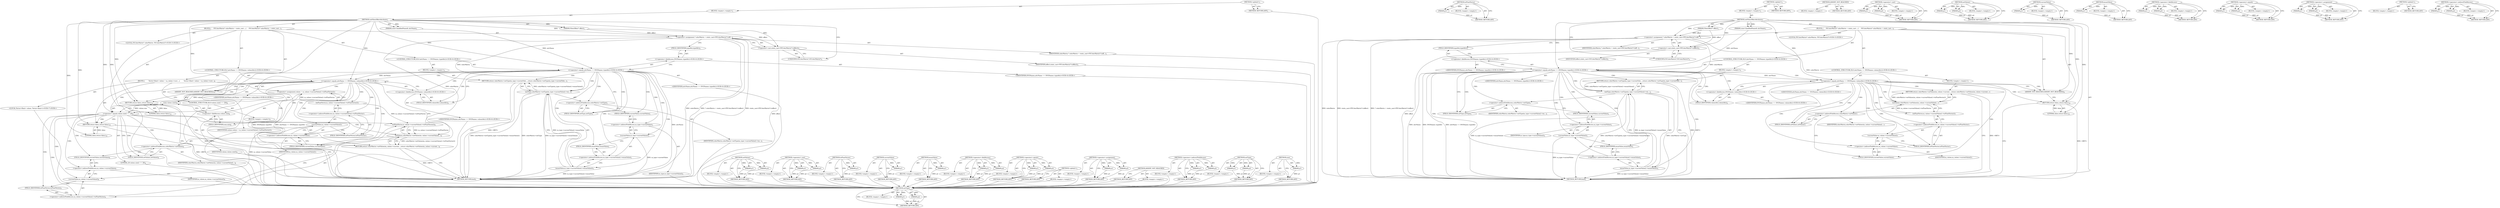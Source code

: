 digraph "ASSERT_NOT_REACHED" {
vulnerable_102 [label=<(METHOD,setType)>];
vulnerable_103 [label=<(PARAM,p1)>];
vulnerable_104 [label=<(PARAM,p2)>];
vulnerable_105 [label=<(BLOCK,&lt;empty&gt;,&lt;empty&gt;)>];
vulnerable_106 [label=<(METHOD_RETURN,ANY)>];
vulnerable_125 [label=<(METHOD,toFloatVector)>];
vulnerable_126 [label=<(PARAM,p1)>];
vulnerable_127 [label=<(BLOCK,&lt;empty&gt;,&lt;empty&gt;)>];
vulnerable_128 [label=<(METHOD_RETURN,ANY)>];
vulnerable_6 [label=<(METHOD,&lt;global&gt;)<SUB>1</SUB>>];
vulnerable_7 [label=<(BLOCK,&lt;empty&gt;,&lt;empty&gt;)<SUB>1</SUB>>];
vulnerable_8 [label=<(METHOD,setFilterEffectAttribute)<SUB>1</SUB>>];
vulnerable_9 [label=<(PARAM,FilterEffect* effect)<SUB>1</SUB>>];
vulnerable_10 [label=<(PARAM,const QualifiedName&amp; attrName)<SUB>1</SUB>>];
vulnerable_11 [label=<(BLOCK,{
     FEColorMatrix* colorMatrix = static_cast...,{
     FEColorMatrix* colorMatrix = static_cast...)<SUB>2</SUB>>];
vulnerable_12 [label="<(LOCAL,FEColorMatrix* colorMatrix: FEColorMatrix*)<SUB>3</SUB>>"];
vulnerable_13 [label=<(&lt;operator&gt;.assignment,* colorMatrix = static_cast&lt;FEColorMatrix*&gt;(eff...)<SUB>3</SUB>>];
vulnerable_14 [label=<(IDENTIFIER,colorMatrix,* colorMatrix = static_cast&lt;FEColorMatrix*&gt;(eff...)<SUB>3</SUB>>];
vulnerable_15 [label=<(&lt;operator&gt;.cast,static_cast&lt;FEColorMatrix*&gt;(effect))<SUB>3</SUB>>];
vulnerable_16 [label=<(UNKNOWN,FEColorMatrix*,FEColorMatrix*)<SUB>3</SUB>>];
vulnerable_17 [label=<(IDENTIFIER,effect,static_cast&lt;FEColorMatrix*&gt;(effect))<SUB>3</SUB>>];
vulnerable_18 [label="<(CONTROL_STRUCTURE,IF,if (attrName == SVGNames::typeAttr))<SUB>4</SUB>>"];
vulnerable_19 [label="<(&lt;operator&gt;.equals,attrName == SVGNames::typeAttr)<SUB>4</SUB>>"];
vulnerable_20 [label="<(IDENTIFIER,attrName,attrName == SVGNames::typeAttr)<SUB>4</SUB>>"];
vulnerable_21 [label="<(&lt;operator&gt;.fieldAccess,SVGNames::typeAttr)<SUB>4</SUB>>"];
vulnerable_22 [label="<(IDENTIFIER,SVGNames,attrName == SVGNames::typeAttr)<SUB>4</SUB>>"];
vulnerable_23 [label=<(FIELD_IDENTIFIER,typeAttr,typeAttr)<SUB>4</SUB>>];
vulnerable_24 [label=<(BLOCK,&lt;empty&gt;,&lt;empty&gt;)<SUB>5</SUB>>];
vulnerable_25 [label=<(RETURN,return colorMatrix-&gt;setType(m_type-&gt;currentValu...,return colorMatrix-&gt;setType(m_type-&gt;currentValu...)<SUB>5</SUB>>];
vulnerable_26 [label=<(setType,colorMatrix-&gt;setType(m_type-&gt;currentValue()-&gt;en...)<SUB>5</SUB>>];
vulnerable_27 [label=<(&lt;operator&gt;.indirectFieldAccess,colorMatrix-&gt;setType)<SUB>5</SUB>>];
vulnerable_28 [label=<(IDENTIFIER,colorMatrix,colorMatrix-&gt;setType(m_type-&gt;currentValue()-&gt;en...)<SUB>5</SUB>>];
vulnerable_29 [label=<(FIELD_IDENTIFIER,setType,setType)<SUB>5</SUB>>];
vulnerable_30 [label=<(enumValue,m_type-&gt;currentValue()-&gt;enumValue())<SUB>5</SUB>>];
vulnerable_31 [label=<(&lt;operator&gt;.indirectFieldAccess,m_type-&gt;currentValue()-&gt;enumValue)<SUB>5</SUB>>];
vulnerable_32 [label=<(currentValue,m_type-&gt;currentValue())<SUB>5</SUB>>];
vulnerable_33 [label=<(&lt;operator&gt;.indirectFieldAccess,m_type-&gt;currentValue)<SUB>5</SUB>>];
vulnerable_34 [label=<(IDENTIFIER,m_type,m_type-&gt;currentValue())<SUB>5</SUB>>];
vulnerable_35 [label=<(FIELD_IDENTIFIER,currentValue,currentValue)<SUB>5</SUB>>];
vulnerable_36 [label=<(FIELD_IDENTIFIER,enumValue,enumValue)<SUB>5</SUB>>];
vulnerable_37 [label="<(CONTROL_STRUCTURE,IF,if (attrName == SVGNames::valuesAttr))<SUB>6</SUB>>"];
vulnerable_38 [label="<(&lt;operator&gt;.equals,attrName == SVGNames::valuesAttr)<SUB>6</SUB>>"];
vulnerable_39 [label="<(IDENTIFIER,attrName,attrName == SVGNames::valuesAttr)<SUB>6</SUB>>"];
vulnerable_40 [label="<(&lt;operator&gt;.fieldAccess,SVGNames::valuesAttr)<SUB>6</SUB>>"];
vulnerable_41 [label="<(IDENTIFIER,SVGNames,attrName == SVGNames::valuesAttr)<SUB>6</SUB>>"];
vulnerable_42 [label=<(FIELD_IDENTIFIER,valuesAttr,valuesAttr)<SUB>6</SUB>>];
vulnerable_43 [label=<(BLOCK,&lt;empty&gt;,&lt;empty&gt;)<SUB>7</SUB>>];
vulnerable_44 [label=<(RETURN,return colorMatrix-&gt;setValues(m_values-&gt;current...,return colorMatrix-&gt;setValues(m_values-&gt;current...)<SUB>7</SUB>>];
vulnerable_45 [label=<(setValues,colorMatrix-&gt;setValues(m_values-&gt;currentValue()...)<SUB>7</SUB>>];
vulnerable_46 [label=<(&lt;operator&gt;.indirectFieldAccess,colorMatrix-&gt;setValues)<SUB>7</SUB>>];
vulnerable_47 [label=<(IDENTIFIER,colorMatrix,colorMatrix-&gt;setValues(m_values-&gt;currentValue()...)<SUB>7</SUB>>];
vulnerable_48 [label=<(FIELD_IDENTIFIER,setValues,setValues)<SUB>7</SUB>>];
vulnerable_49 [label=<(toFloatVector,m_values-&gt;currentValue()-&gt;toFloatVector())<SUB>7</SUB>>];
vulnerable_50 [label=<(&lt;operator&gt;.indirectFieldAccess,m_values-&gt;currentValue()-&gt;toFloatVector)<SUB>7</SUB>>];
vulnerable_51 [label=<(currentValue,m_values-&gt;currentValue())<SUB>7</SUB>>];
vulnerable_52 [label=<(&lt;operator&gt;.indirectFieldAccess,m_values-&gt;currentValue)<SUB>7</SUB>>];
vulnerable_53 [label=<(IDENTIFIER,m_values,m_values-&gt;currentValue())<SUB>7</SUB>>];
vulnerable_54 [label=<(FIELD_IDENTIFIER,currentValue,currentValue)<SUB>7</SUB>>];
vulnerable_55 [label=<(FIELD_IDENTIFIER,toFloatVector,toFloatVector)<SUB>7</SUB>>];
vulnerable_56 [label=<(ASSERT_NOT_REACHED,ASSERT_NOT_REACHED())<SUB>9</SUB>>];
vulnerable_57 [label=<(RETURN,return false;,return false;)<SUB>10</SUB>>];
vulnerable_58 [label=<(LITERAL,false,return false;)<SUB>10</SUB>>];
vulnerable_59 [label=<(METHOD_RETURN,bool)<SUB>1</SUB>>];
vulnerable_61 [label=<(METHOD_RETURN,ANY)<SUB>1</SUB>>];
vulnerable_129 [label=<(METHOD,ASSERT_NOT_REACHED)>];
vulnerable_130 [label=<(BLOCK,&lt;empty&gt;,&lt;empty&gt;)>];
vulnerable_131 [label=<(METHOD_RETURN,ANY)>];
vulnerable_87 [label=<(METHOD,&lt;operator&gt;.cast)>];
vulnerable_88 [label=<(PARAM,p1)>];
vulnerable_89 [label=<(PARAM,p2)>];
vulnerable_90 [label=<(BLOCK,&lt;empty&gt;,&lt;empty&gt;)>];
vulnerable_91 [label=<(METHOD_RETURN,ANY)>];
vulnerable_120 [label=<(METHOD,setValues)>];
vulnerable_121 [label=<(PARAM,p1)>];
vulnerable_122 [label=<(PARAM,p2)>];
vulnerable_123 [label=<(BLOCK,&lt;empty&gt;,&lt;empty&gt;)>];
vulnerable_124 [label=<(METHOD_RETURN,ANY)>];
vulnerable_116 [label=<(METHOD,currentValue)>];
vulnerable_117 [label=<(PARAM,p1)>];
vulnerable_118 [label=<(BLOCK,&lt;empty&gt;,&lt;empty&gt;)>];
vulnerable_119 [label=<(METHOD_RETURN,ANY)>];
vulnerable_112 [label=<(METHOD,enumValue)>];
vulnerable_113 [label=<(PARAM,p1)>];
vulnerable_114 [label=<(BLOCK,&lt;empty&gt;,&lt;empty&gt;)>];
vulnerable_115 [label=<(METHOD_RETURN,ANY)>];
vulnerable_97 [label=<(METHOD,&lt;operator&gt;.fieldAccess)>];
vulnerable_98 [label=<(PARAM,p1)>];
vulnerable_99 [label=<(PARAM,p2)>];
vulnerable_100 [label=<(BLOCK,&lt;empty&gt;,&lt;empty&gt;)>];
vulnerable_101 [label=<(METHOD_RETURN,ANY)>];
vulnerable_92 [label=<(METHOD,&lt;operator&gt;.equals)>];
vulnerable_93 [label=<(PARAM,p1)>];
vulnerable_94 [label=<(PARAM,p2)>];
vulnerable_95 [label=<(BLOCK,&lt;empty&gt;,&lt;empty&gt;)>];
vulnerable_96 [label=<(METHOD_RETURN,ANY)>];
vulnerable_82 [label=<(METHOD,&lt;operator&gt;.assignment)>];
vulnerable_83 [label=<(PARAM,p1)>];
vulnerable_84 [label=<(PARAM,p2)>];
vulnerable_85 [label=<(BLOCK,&lt;empty&gt;,&lt;empty&gt;)>];
vulnerable_86 [label=<(METHOD_RETURN,ANY)>];
vulnerable_76 [label=<(METHOD,&lt;global&gt;)<SUB>1</SUB>>];
vulnerable_77 [label=<(BLOCK,&lt;empty&gt;,&lt;empty&gt;)>];
vulnerable_78 [label=<(METHOD_RETURN,ANY)>];
vulnerable_107 [label=<(METHOD,&lt;operator&gt;.indirectFieldAccess)>];
vulnerable_108 [label=<(PARAM,p1)>];
vulnerable_109 [label=<(PARAM,p2)>];
vulnerable_110 [label=<(BLOCK,&lt;empty&gt;,&lt;empty&gt;)>];
vulnerable_111 [label=<(METHOD_RETURN,ANY)>];
fixed_126 [label=<(METHOD,setType)>];
fixed_127 [label=<(PARAM,p1)>];
fixed_128 [label=<(PARAM,p2)>];
fixed_129 [label=<(BLOCK,&lt;empty&gt;,&lt;empty&gt;)>];
fixed_130 [label=<(METHOD_RETURN,ANY)>];
fixed_148 [label=<(METHOD,size)>];
fixed_149 [label=<(PARAM,p1)>];
fixed_150 [label=<(BLOCK,&lt;empty&gt;,&lt;empty&gt;)>];
fixed_151 [label=<(METHOD_RETURN,ANY)>];
fixed_6 [label=<(METHOD,&lt;global&gt;)<SUB>1</SUB>>];
fixed_7 [label=<(BLOCK,&lt;empty&gt;,&lt;empty&gt;)<SUB>1</SUB>>];
fixed_8 [label=<(METHOD,setFilterEffectAttribute)<SUB>1</SUB>>];
fixed_9 [label=<(PARAM,FilterEffect* effect)<SUB>1</SUB>>];
fixed_10 [label=<(PARAM,const QualifiedName&amp; attrName)<SUB>1</SUB>>];
fixed_11 [label=<(BLOCK,{
     FEColorMatrix* colorMatrix = static_cast...,{
     FEColorMatrix* colorMatrix = static_cast...)<SUB>2</SUB>>];
fixed_12 [label="<(LOCAL,FEColorMatrix* colorMatrix: FEColorMatrix*)<SUB>3</SUB>>"];
fixed_13 [label=<(&lt;operator&gt;.assignment,* colorMatrix = static_cast&lt;FEColorMatrix*&gt;(eff...)<SUB>3</SUB>>];
fixed_14 [label=<(IDENTIFIER,colorMatrix,* colorMatrix = static_cast&lt;FEColorMatrix*&gt;(eff...)<SUB>3</SUB>>];
fixed_15 [label=<(&lt;operator&gt;.cast,static_cast&lt;FEColorMatrix*&gt;(effect))<SUB>3</SUB>>];
fixed_16 [label=<(UNKNOWN,FEColorMatrix*,FEColorMatrix*)<SUB>3</SUB>>];
fixed_17 [label=<(IDENTIFIER,effect,static_cast&lt;FEColorMatrix*&gt;(effect))<SUB>3</SUB>>];
fixed_18 [label="<(CONTROL_STRUCTURE,IF,if (attrName == SVGNames::typeAttr))<SUB>4</SUB>>"];
fixed_19 [label="<(&lt;operator&gt;.equals,attrName == SVGNames::typeAttr)<SUB>4</SUB>>"];
fixed_20 [label="<(IDENTIFIER,attrName,attrName == SVGNames::typeAttr)<SUB>4</SUB>>"];
fixed_21 [label="<(&lt;operator&gt;.fieldAccess,SVGNames::typeAttr)<SUB>4</SUB>>"];
fixed_22 [label="<(IDENTIFIER,SVGNames,attrName == SVGNames::typeAttr)<SUB>4</SUB>>"];
fixed_23 [label=<(FIELD_IDENTIFIER,typeAttr,typeAttr)<SUB>4</SUB>>];
fixed_24 [label=<(BLOCK,&lt;empty&gt;,&lt;empty&gt;)<SUB>5</SUB>>];
fixed_25 [label=<(RETURN,return colorMatrix-&gt;setType(m_type-&gt;currentValu...,return colorMatrix-&gt;setType(m_type-&gt;currentValu...)<SUB>5</SUB>>];
fixed_26 [label=<(setType,colorMatrix-&gt;setType(m_type-&gt;currentValue()-&gt;en...)<SUB>5</SUB>>];
fixed_27 [label=<(&lt;operator&gt;.indirectFieldAccess,colorMatrix-&gt;setType)<SUB>5</SUB>>];
fixed_28 [label=<(IDENTIFIER,colorMatrix,colorMatrix-&gt;setType(m_type-&gt;currentValue()-&gt;en...)<SUB>5</SUB>>];
fixed_29 [label=<(FIELD_IDENTIFIER,setType,setType)<SUB>5</SUB>>];
fixed_30 [label=<(enumValue,m_type-&gt;currentValue()-&gt;enumValue())<SUB>5</SUB>>];
fixed_31 [label=<(&lt;operator&gt;.indirectFieldAccess,m_type-&gt;currentValue()-&gt;enumValue)<SUB>5</SUB>>];
fixed_32 [label=<(currentValue,m_type-&gt;currentValue())<SUB>5</SUB>>];
fixed_33 [label=<(&lt;operator&gt;.indirectFieldAccess,m_type-&gt;currentValue)<SUB>5</SUB>>];
fixed_34 [label=<(IDENTIFIER,m_type,m_type-&gt;currentValue())<SUB>5</SUB>>];
fixed_35 [label=<(FIELD_IDENTIFIER,currentValue,currentValue)<SUB>5</SUB>>];
fixed_36 [label=<(FIELD_IDENTIFIER,enumValue,enumValue)<SUB>5</SUB>>];
fixed_37 [label="<(CONTROL_STRUCTURE,IF,if (attrName == SVGNames::valuesAttr))<SUB>6</SUB>>"];
fixed_38 [label="<(&lt;operator&gt;.equals,attrName == SVGNames::valuesAttr)<SUB>6</SUB>>"];
fixed_39 [label="<(IDENTIFIER,attrName,attrName == SVGNames::valuesAttr)<SUB>6</SUB>>"];
fixed_40 [label="<(&lt;operator&gt;.fieldAccess,SVGNames::valuesAttr)<SUB>6</SUB>>"];
fixed_41 [label="<(IDENTIFIER,SVGNames,attrName == SVGNames::valuesAttr)<SUB>6</SUB>>"];
fixed_42 [label=<(FIELD_IDENTIFIER,valuesAttr,valuesAttr)<SUB>6</SUB>>];
fixed_43 [label=<(BLOCK,{
        Vector&lt;float&gt; values = m_values-&gt;curr...,{
        Vector&lt;float&gt; values = m_values-&gt;curr...)<SUB>6</SUB>>];
fixed_44 [label="<(LOCAL,Vector&lt;float&gt; values: Vector&lt;float&gt;)<SUB>7</SUB>>"];
fixed_45 [label=<(&lt;operator&gt;.assignment,values = m_values-&gt;currentValue()-&gt;toFloatVector())<SUB>7</SUB>>];
fixed_46 [label=<(IDENTIFIER,values,values = m_values-&gt;currentValue()-&gt;toFloatVector())<SUB>7</SUB>>];
fixed_47 [label=<(toFloatVector,m_values-&gt;currentValue()-&gt;toFloatVector())<SUB>7</SUB>>];
fixed_48 [label=<(&lt;operator&gt;.indirectFieldAccess,m_values-&gt;currentValue()-&gt;toFloatVector)<SUB>7</SUB>>];
fixed_49 [label=<(currentValue,m_values-&gt;currentValue())<SUB>7</SUB>>];
fixed_50 [label=<(&lt;operator&gt;.indirectFieldAccess,m_values-&gt;currentValue)<SUB>7</SUB>>];
fixed_51 [label=<(IDENTIFIER,m_values,m_values-&gt;currentValue())<SUB>7</SUB>>];
fixed_52 [label=<(FIELD_IDENTIFIER,currentValue,currentValue)<SUB>7</SUB>>];
fixed_53 [label=<(FIELD_IDENTIFIER,toFloatVector,toFloatVector)<SUB>7</SUB>>];
fixed_54 [label=<(CONTROL_STRUCTURE,IF,if (values.size() == 20))<SUB>8</SUB>>];
fixed_55 [label=<(&lt;operator&gt;.equals,values.size() == 20)<SUB>8</SUB>>];
fixed_56 [label=<(size,values.size())<SUB>8</SUB>>];
fixed_57 [label=<(&lt;operator&gt;.fieldAccess,values.size)<SUB>8</SUB>>];
fixed_58 [label=<(IDENTIFIER,values,values.size())<SUB>8</SUB>>];
fixed_59 [label=<(FIELD_IDENTIFIER,size,size)<SUB>8</SUB>>];
fixed_60 [label=<(LITERAL,20,values.size() == 20)<SUB>8</SUB>>];
fixed_61 [label=<(BLOCK,&lt;empty&gt;,&lt;empty&gt;)<SUB>9</SUB>>];
fixed_62 [label=<(RETURN,return colorMatrix-&gt;setValues(m_values-&gt;current...,return colorMatrix-&gt;setValues(m_values-&gt;current...)<SUB>9</SUB>>];
fixed_63 [label=<(setValues,colorMatrix-&gt;setValues(m_values-&gt;currentValue()...)<SUB>9</SUB>>];
fixed_64 [label=<(&lt;operator&gt;.indirectFieldAccess,colorMatrix-&gt;setValues)<SUB>9</SUB>>];
fixed_65 [label=<(IDENTIFIER,colorMatrix,colorMatrix-&gt;setValues(m_values-&gt;currentValue()...)<SUB>9</SUB>>];
fixed_66 [label=<(FIELD_IDENTIFIER,setValues,setValues)<SUB>9</SUB>>];
fixed_67 [label=<(toFloatVector,m_values-&gt;currentValue()-&gt;toFloatVector())<SUB>9</SUB>>];
fixed_68 [label=<(&lt;operator&gt;.indirectFieldAccess,m_values-&gt;currentValue()-&gt;toFloatVector)<SUB>9</SUB>>];
fixed_69 [label=<(currentValue,m_values-&gt;currentValue())<SUB>9</SUB>>];
fixed_70 [label=<(&lt;operator&gt;.indirectFieldAccess,m_values-&gt;currentValue)<SUB>9</SUB>>];
fixed_71 [label=<(IDENTIFIER,m_values,m_values-&gt;currentValue())<SUB>9</SUB>>];
fixed_72 [label=<(FIELD_IDENTIFIER,currentValue,currentValue)<SUB>9</SUB>>];
fixed_73 [label=<(FIELD_IDENTIFIER,toFloatVector,toFloatVector)<SUB>9</SUB>>];
fixed_74 [label=<(RETURN,return false;,return false;)<SUB>10</SUB>>];
fixed_75 [label=<(LITERAL,false,return false;)<SUB>10</SUB>>];
fixed_76 [label=<(ASSERT_NOT_REACHED,ASSERT_NOT_REACHED())<SUB>13</SUB>>];
fixed_77 [label=<(RETURN,return false;,return false;)<SUB>14</SUB>>];
fixed_78 [label=<(LITERAL,false,return false;)<SUB>14</SUB>>];
fixed_79 [label=<(METHOD_RETURN,bool)<SUB>1</SUB>>];
fixed_81 [label=<(METHOD_RETURN,ANY)<SUB>1</SUB>>];
fixed_152 [label=<(METHOD,setValues)>];
fixed_153 [label=<(PARAM,p1)>];
fixed_154 [label=<(PARAM,p2)>];
fixed_155 [label=<(BLOCK,&lt;empty&gt;,&lt;empty&gt;)>];
fixed_156 [label=<(METHOD_RETURN,ANY)>];
fixed_111 [label=<(METHOD,&lt;operator&gt;.cast)>];
fixed_112 [label=<(PARAM,p1)>];
fixed_113 [label=<(PARAM,p2)>];
fixed_114 [label=<(BLOCK,&lt;empty&gt;,&lt;empty&gt;)>];
fixed_115 [label=<(METHOD_RETURN,ANY)>];
fixed_144 [label=<(METHOD,toFloatVector)>];
fixed_145 [label=<(PARAM,p1)>];
fixed_146 [label=<(BLOCK,&lt;empty&gt;,&lt;empty&gt;)>];
fixed_147 [label=<(METHOD_RETURN,ANY)>];
fixed_140 [label=<(METHOD,currentValue)>];
fixed_141 [label=<(PARAM,p1)>];
fixed_142 [label=<(BLOCK,&lt;empty&gt;,&lt;empty&gt;)>];
fixed_143 [label=<(METHOD_RETURN,ANY)>];
fixed_136 [label=<(METHOD,enumValue)>];
fixed_137 [label=<(PARAM,p1)>];
fixed_138 [label=<(BLOCK,&lt;empty&gt;,&lt;empty&gt;)>];
fixed_139 [label=<(METHOD_RETURN,ANY)>];
fixed_121 [label=<(METHOD,&lt;operator&gt;.fieldAccess)>];
fixed_122 [label=<(PARAM,p1)>];
fixed_123 [label=<(PARAM,p2)>];
fixed_124 [label=<(BLOCK,&lt;empty&gt;,&lt;empty&gt;)>];
fixed_125 [label=<(METHOD_RETURN,ANY)>];
fixed_116 [label=<(METHOD,&lt;operator&gt;.equals)>];
fixed_117 [label=<(PARAM,p1)>];
fixed_118 [label=<(PARAM,p2)>];
fixed_119 [label=<(BLOCK,&lt;empty&gt;,&lt;empty&gt;)>];
fixed_120 [label=<(METHOD_RETURN,ANY)>];
fixed_106 [label=<(METHOD,&lt;operator&gt;.assignment)>];
fixed_107 [label=<(PARAM,p1)>];
fixed_108 [label=<(PARAM,p2)>];
fixed_109 [label=<(BLOCK,&lt;empty&gt;,&lt;empty&gt;)>];
fixed_110 [label=<(METHOD_RETURN,ANY)>];
fixed_100 [label=<(METHOD,&lt;global&gt;)<SUB>1</SUB>>];
fixed_101 [label=<(BLOCK,&lt;empty&gt;,&lt;empty&gt;)>];
fixed_102 [label=<(METHOD_RETURN,ANY)>];
fixed_131 [label=<(METHOD,&lt;operator&gt;.indirectFieldAccess)>];
fixed_132 [label=<(PARAM,p1)>];
fixed_133 [label=<(PARAM,p2)>];
fixed_134 [label=<(BLOCK,&lt;empty&gt;,&lt;empty&gt;)>];
fixed_135 [label=<(METHOD_RETURN,ANY)>];
fixed_157 [label=<(METHOD,ASSERT_NOT_REACHED)>];
fixed_158 [label=<(BLOCK,&lt;empty&gt;,&lt;empty&gt;)>];
fixed_159 [label=<(METHOD_RETURN,ANY)>];
vulnerable_102 -> vulnerable_103  [key=0, label="AST: "];
vulnerable_102 -> vulnerable_103  [key=1, label="DDG: "];
vulnerable_102 -> vulnerable_105  [key=0, label="AST: "];
vulnerable_102 -> vulnerable_104  [key=0, label="AST: "];
vulnerable_102 -> vulnerable_104  [key=1, label="DDG: "];
vulnerable_102 -> vulnerable_106  [key=0, label="AST: "];
vulnerable_102 -> vulnerable_106  [key=1, label="CFG: "];
vulnerable_103 -> vulnerable_106  [key=0, label="DDG: p1"];
vulnerable_104 -> vulnerable_106  [key=0, label="DDG: p2"];
vulnerable_125 -> vulnerable_126  [key=0, label="AST: "];
vulnerable_125 -> vulnerable_126  [key=1, label="DDG: "];
vulnerable_125 -> vulnerable_127  [key=0, label="AST: "];
vulnerable_125 -> vulnerable_128  [key=0, label="AST: "];
vulnerable_125 -> vulnerable_128  [key=1, label="CFG: "];
vulnerable_126 -> vulnerable_128  [key=0, label="DDG: p1"];
vulnerable_6 -> vulnerable_7  [key=0, label="AST: "];
vulnerable_6 -> vulnerable_61  [key=0, label="AST: "];
vulnerable_6 -> vulnerable_61  [key=1, label="CFG: "];
vulnerable_7 -> vulnerable_8  [key=0, label="AST: "];
vulnerable_8 -> vulnerable_9  [key=0, label="AST: "];
vulnerable_8 -> vulnerable_9  [key=1, label="DDG: "];
vulnerable_8 -> vulnerable_10  [key=0, label="AST: "];
vulnerable_8 -> vulnerable_10  [key=1, label="DDG: "];
vulnerable_8 -> vulnerable_11  [key=0, label="AST: "];
vulnerable_8 -> vulnerable_59  [key=0, label="AST: "];
vulnerable_8 -> vulnerable_16  [key=0, label="CFG: "];
vulnerable_8 -> vulnerable_13  [key=0, label="DDG: "];
vulnerable_8 -> vulnerable_56  [key=0, label="DDG: "];
vulnerable_8 -> vulnerable_57  [key=0, label="DDG: "];
vulnerable_8 -> vulnerable_58  [key=0, label="DDG: "];
vulnerable_8 -> vulnerable_15  [key=0, label="DDG: "];
vulnerable_8 -> vulnerable_19  [key=0, label="DDG: "];
vulnerable_8 -> vulnerable_38  [key=0, label="DDG: "];
vulnerable_9 -> vulnerable_13  [key=0, label="DDG: effect"];
vulnerable_9 -> vulnerable_15  [key=0, label="DDG: effect"];
vulnerable_10 -> vulnerable_19  [key=0, label="DDG: attrName"];
vulnerable_11 -> vulnerable_12  [key=0, label="AST: "];
vulnerable_11 -> vulnerable_13  [key=0, label="AST: "];
vulnerable_11 -> vulnerable_18  [key=0, label="AST: "];
vulnerable_11 -> vulnerable_37  [key=0, label="AST: "];
vulnerable_11 -> vulnerable_56  [key=0, label="AST: "];
vulnerable_11 -> vulnerable_57  [key=0, label="AST: "];
vulnerable_13 -> vulnerable_14  [key=0, label="AST: "];
vulnerable_13 -> vulnerable_15  [key=0, label="AST: "];
vulnerable_13 -> vulnerable_23  [key=0, label="CFG: "];
vulnerable_13 -> vulnerable_59  [key=0, label="DDG: colorMatrix"];
vulnerable_13 -> vulnerable_59  [key=1, label="DDG: static_cast&lt;FEColorMatrix*&gt;(effect)"];
vulnerable_13 -> vulnerable_59  [key=2, label="DDG: * colorMatrix = static_cast&lt;FEColorMatrix*&gt;(effect)"];
vulnerable_13 -> vulnerable_26  [key=0, label="DDG: colorMatrix"];
vulnerable_13 -> vulnerable_45  [key=0, label="DDG: colorMatrix"];
vulnerable_15 -> vulnerable_16  [key=0, label="AST: "];
vulnerable_15 -> vulnerable_17  [key=0, label="AST: "];
vulnerable_15 -> vulnerable_13  [key=0, label="CFG: "];
vulnerable_15 -> vulnerable_59  [key=0, label="DDG: effect"];
vulnerable_16 -> vulnerable_15  [key=0, label="CFG: "];
vulnerable_18 -> vulnerable_19  [key=0, label="AST: "];
vulnerable_18 -> vulnerable_24  [key=0, label="AST: "];
vulnerable_19 -> vulnerable_20  [key=0, label="AST: "];
vulnerable_19 -> vulnerable_21  [key=0, label="AST: "];
vulnerable_19 -> vulnerable_29  [key=0, label="CFG: "];
vulnerable_19 -> vulnerable_29  [key=1, label="CDG: "];
vulnerable_19 -> vulnerable_42  [key=0, label="CFG: "];
vulnerable_19 -> vulnerable_42  [key=1, label="CDG: "];
vulnerable_19 -> vulnerable_59  [key=0, label="DDG: attrName"];
vulnerable_19 -> vulnerable_59  [key=1, label="DDG: SVGNames::typeAttr"];
vulnerable_19 -> vulnerable_59  [key=2, label="DDG: attrName == SVGNames::typeAttr"];
vulnerable_19 -> vulnerable_38  [key=0, label="DDG: attrName"];
vulnerable_19 -> vulnerable_38  [key=1, label="CDG: "];
vulnerable_19 -> vulnerable_30  [key=0, label="CDG: "];
vulnerable_19 -> vulnerable_32  [key=0, label="CDG: "];
vulnerable_19 -> vulnerable_33  [key=0, label="CDG: "];
vulnerable_19 -> vulnerable_26  [key=0, label="CDG: "];
vulnerable_19 -> vulnerable_36  [key=0, label="CDG: "];
vulnerable_19 -> vulnerable_25  [key=0, label="CDG: "];
vulnerable_19 -> vulnerable_27  [key=0, label="CDG: "];
vulnerable_19 -> vulnerable_40  [key=0, label="CDG: "];
vulnerable_19 -> vulnerable_35  [key=0, label="CDG: "];
vulnerable_19 -> vulnerable_31  [key=0, label="CDG: "];
vulnerable_21 -> vulnerable_22  [key=0, label="AST: "];
vulnerable_21 -> vulnerable_23  [key=0, label="AST: "];
vulnerable_21 -> vulnerable_19  [key=0, label="CFG: "];
vulnerable_23 -> vulnerable_21  [key=0, label="CFG: "];
vulnerable_24 -> vulnerable_25  [key=0, label="AST: "];
vulnerable_25 -> vulnerable_26  [key=0, label="AST: "];
vulnerable_25 -> vulnerable_59  [key=0, label="CFG: "];
vulnerable_25 -> vulnerable_59  [key=1, label="DDG: &lt;RET&gt;"];
vulnerable_26 -> vulnerable_27  [key=0, label="AST: "];
vulnerable_26 -> vulnerable_30  [key=0, label="AST: "];
vulnerable_26 -> vulnerable_25  [key=0, label="CFG: "];
vulnerable_26 -> vulnerable_25  [key=1, label="DDG: colorMatrix-&gt;setType(m_type-&gt;currentValue()-&gt;enumValue())"];
vulnerable_26 -> vulnerable_59  [key=0, label="DDG: colorMatrix-&gt;setType"];
vulnerable_26 -> vulnerable_59  [key=1, label="DDG: m_type-&gt;currentValue()-&gt;enumValue()"];
vulnerable_26 -> vulnerable_59  [key=2, label="DDG: colorMatrix-&gt;setType(m_type-&gt;currentValue()-&gt;enumValue())"];
vulnerable_27 -> vulnerable_28  [key=0, label="AST: "];
vulnerable_27 -> vulnerable_29  [key=0, label="AST: "];
vulnerable_27 -> vulnerable_35  [key=0, label="CFG: "];
vulnerable_29 -> vulnerable_27  [key=0, label="CFG: "];
vulnerable_30 -> vulnerable_31  [key=0, label="AST: "];
vulnerable_30 -> vulnerable_26  [key=0, label="CFG: "];
vulnerable_30 -> vulnerable_26  [key=1, label="DDG: m_type-&gt;currentValue()-&gt;enumValue"];
vulnerable_30 -> vulnerable_59  [key=0, label="DDG: m_type-&gt;currentValue()-&gt;enumValue"];
vulnerable_31 -> vulnerable_32  [key=0, label="AST: "];
vulnerable_31 -> vulnerable_36  [key=0, label="AST: "];
vulnerable_31 -> vulnerable_30  [key=0, label="CFG: "];
vulnerable_32 -> vulnerable_33  [key=0, label="AST: "];
vulnerable_32 -> vulnerable_36  [key=0, label="CFG: "];
vulnerable_32 -> vulnerable_59  [key=0, label="DDG: m_type-&gt;currentValue"];
vulnerable_33 -> vulnerable_34  [key=0, label="AST: "];
vulnerable_33 -> vulnerable_35  [key=0, label="AST: "];
vulnerable_33 -> vulnerable_32  [key=0, label="CFG: "];
vulnerable_35 -> vulnerable_33  [key=0, label="CFG: "];
vulnerable_36 -> vulnerable_31  [key=0, label="CFG: "];
vulnerable_37 -> vulnerable_38  [key=0, label="AST: "];
vulnerable_37 -> vulnerable_43  [key=0, label="AST: "];
vulnerable_38 -> vulnerable_39  [key=0, label="AST: "];
vulnerable_38 -> vulnerable_40  [key=0, label="AST: "];
vulnerable_38 -> vulnerable_56  [key=0, label="CFG: "];
vulnerable_38 -> vulnerable_56  [key=1, label="CDG: "];
vulnerable_38 -> vulnerable_48  [key=0, label="CFG: "];
vulnerable_38 -> vulnerable_48  [key=1, label="CDG: "];
vulnerable_38 -> vulnerable_49  [key=0, label="CDG: "];
vulnerable_38 -> vulnerable_51  [key=0, label="CDG: "];
vulnerable_38 -> vulnerable_57  [key=0, label="CDG: "];
vulnerable_38 -> vulnerable_52  [key=0, label="CDG: "];
vulnerable_38 -> vulnerable_46  [key=0, label="CDG: "];
vulnerable_38 -> vulnerable_45  [key=0, label="CDG: "];
vulnerable_38 -> vulnerable_50  [key=0, label="CDG: "];
vulnerable_38 -> vulnerable_44  [key=0, label="CDG: "];
vulnerable_38 -> vulnerable_55  [key=0, label="CDG: "];
vulnerable_38 -> vulnerable_54  [key=0, label="CDG: "];
vulnerable_40 -> vulnerable_41  [key=0, label="AST: "];
vulnerable_40 -> vulnerable_42  [key=0, label="AST: "];
vulnerable_40 -> vulnerable_38  [key=0, label="CFG: "];
vulnerable_42 -> vulnerable_40  [key=0, label="CFG: "];
vulnerable_43 -> vulnerable_44  [key=0, label="AST: "];
vulnerable_44 -> vulnerable_45  [key=0, label="AST: "];
vulnerable_44 -> vulnerable_59  [key=0, label="CFG: "];
vulnerable_44 -> vulnerable_59  [key=1, label="DDG: &lt;RET&gt;"];
vulnerable_45 -> vulnerable_46  [key=0, label="AST: "];
vulnerable_45 -> vulnerable_49  [key=0, label="AST: "];
vulnerable_45 -> vulnerable_44  [key=0, label="CFG: "];
vulnerable_45 -> vulnerable_44  [key=1, label="DDG: colorMatrix-&gt;setValues(m_values-&gt;currentValue()-&gt;toFloatVector())"];
vulnerable_46 -> vulnerable_47  [key=0, label="AST: "];
vulnerable_46 -> vulnerable_48  [key=0, label="AST: "];
vulnerable_46 -> vulnerable_54  [key=0, label="CFG: "];
vulnerable_48 -> vulnerable_46  [key=0, label="CFG: "];
vulnerable_49 -> vulnerable_50  [key=0, label="AST: "];
vulnerable_49 -> vulnerable_45  [key=0, label="CFG: "];
vulnerable_49 -> vulnerable_45  [key=1, label="DDG: m_values-&gt;currentValue()-&gt;toFloatVector"];
vulnerable_50 -> vulnerable_51  [key=0, label="AST: "];
vulnerable_50 -> vulnerable_55  [key=0, label="AST: "];
vulnerable_50 -> vulnerable_49  [key=0, label="CFG: "];
vulnerable_51 -> vulnerable_52  [key=0, label="AST: "];
vulnerable_51 -> vulnerable_55  [key=0, label="CFG: "];
vulnerable_52 -> vulnerable_53  [key=0, label="AST: "];
vulnerable_52 -> vulnerable_54  [key=0, label="AST: "];
vulnerable_52 -> vulnerable_51  [key=0, label="CFG: "];
vulnerable_54 -> vulnerable_52  [key=0, label="CFG: "];
vulnerable_55 -> vulnerable_50  [key=0, label="CFG: "];
vulnerable_56 -> vulnerable_57  [key=0, label="CFG: "];
vulnerable_57 -> vulnerable_58  [key=0, label="AST: "];
vulnerable_57 -> vulnerable_59  [key=0, label="CFG: "];
vulnerable_57 -> vulnerable_59  [key=1, label="DDG: &lt;RET&gt;"];
vulnerable_58 -> vulnerable_57  [key=0, label="DDG: false"];
vulnerable_129 -> vulnerable_130  [key=0, label="AST: "];
vulnerable_129 -> vulnerable_131  [key=0, label="AST: "];
vulnerable_129 -> vulnerable_131  [key=1, label="CFG: "];
vulnerable_87 -> vulnerable_88  [key=0, label="AST: "];
vulnerable_87 -> vulnerable_88  [key=1, label="DDG: "];
vulnerable_87 -> vulnerable_90  [key=0, label="AST: "];
vulnerable_87 -> vulnerable_89  [key=0, label="AST: "];
vulnerable_87 -> vulnerable_89  [key=1, label="DDG: "];
vulnerable_87 -> vulnerable_91  [key=0, label="AST: "];
vulnerable_87 -> vulnerable_91  [key=1, label="CFG: "];
vulnerable_88 -> vulnerable_91  [key=0, label="DDG: p1"];
vulnerable_89 -> vulnerable_91  [key=0, label="DDG: p2"];
vulnerable_120 -> vulnerable_121  [key=0, label="AST: "];
vulnerable_120 -> vulnerable_121  [key=1, label="DDG: "];
vulnerable_120 -> vulnerable_123  [key=0, label="AST: "];
vulnerable_120 -> vulnerable_122  [key=0, label="AST: "];
vulnerable_120 -> vulnerable_122  [key=1, label="DDG: "];
vulnerable_120 -> vulnerable_124  [key=0, label="AST: "];
vulnerable_120 -> vulnerable_124  [key=1, label="CFG: "];
vulnerable_121 -> vulnerable_124  [key=0, label="DDG: p1"];
vulnerable_122 -> vulnerable_124  [key=0, label="DDG: p2"];
vulnerable_116 -> vulnerable_117  [key=0, label="AST: "];
vulnerable_116 -> vulnerable_117  [key=1, label="DDG: "];
vulnerable_116 -> vulnerable_118  [key=0, label="AST: "];
vulnerable_116 -> vulnerable_119  [key=0, label="AST: "];
vulnerable_116 -> vulnerable_119  [key=1, label="CFG: "];
vulnerable_117 -> vulnerable_119  [key=0, label="DDG: p1"];
vulnerable_112 -> vulnerable_113  [key=0, label="AST: "];
vulnerable_112 -> vulnerable_113  [key=1, label="DDG: "];
vulnerable_112 -> vulnerable_114  [key=0, label="AST: "];
vulnerable_112 -> vulnerable_115  [key=0, label="AST: "];
vulnerable_112 -> vulnerable_115  [key=1, label="CFG: "];
vulnerable_113 -> vulnerable_115  [key=0, label="DDG: p1"];
vulnerable_97 -> vulnerable_98  [key=0, label="AST: "];
vulnerable_97 -> vulnerable_98  [key=1, label="DDG: "];
vulnerable_97 -> vulnerable_100  [key=0, label="AST: "];
vulnerable_97 -> vulnerable_99  [key=0, label="AST: "];
vulnerable_97 -> vulnerable_99  [key=1, label="DDG: "];
vulnerable_97 -> vulnerable_101  [key=0, label="AST: "];
vulnerable_97 -> vulnerable_101  [key=1, label="CFG: "];
vulnerable_98 -> vulnerable_101  [key=0, label="DDG: p1"];
vulnerable_99 -> vulnerable_101  [key=0, label="DDG: p2"];
vulnerable_92 -> vulnerable_93  [key=0, label="AST: "];
vulnerable_92 -> vulnerable_93  [key=1, label="DDG: "];
vulnerable_92 -> vulnerable_95  [key=0, label="AST: "];
vulnerable_92 -> vulnerable_94  [key=0, label="AST: "];
vulnerable_92 -> vulnerable_94  [key=1, label="DDG: "];
vulnerable_92 -> vulnerable_96  [key=0, label="AST: "];
vulnerable_92 -> vulnerable_96  [key=1, label="CFG: "];
vulnerable_93 -> vulnerable_96  [key=0, label="DDG: p1"];
vulnerable_94 -> vulnerable_96  [key=0, label="DDG: p2"];
vulnerable_82 -> vulnerable_83  [key=0, label="AST: "];
vulnerable_82 -> vulnerable_83  [key=1, label="DDG: "];
vulnerable_82 -> vulnerable_85  [key=0, label="AST: "];
vulnerable_82 -> vulnerable_84  [key=0, label="AST: "];
vulnerable_82 -> vulnerable_84  [key=1, label="DDG: "];
vulnerable_82 -> vulnerable_86  [key=0, label="AST: "];
vulnerable_82 -> vulnerable_86  [key=1, label="CFG: "];
vulnerable_83 -> vulnerable_86  [key=0, label="DDG: p1"];
vulnerable_84 -> vulnerable_86  [key=0, label="DDG: p2"];
vulnerable_76 -> vulnerable_77  [key=0, label="AST: "];
vulnerable_76 -> vulnerable_78  [key=0, label="AST: "];
vulnerable_76 -> vulnerable_78  [key=1, label="CFG: "];
vulnerable_107 -> vulnerable_108  [key=0, label="AST: "];
vulnerable_107 -> vulnerable_108  [key=1, label="DDG: "];
vulnerable_107 -> vulnerable_110  [key=0, label="AST: "];
vulnerable_107 -> vulnerable_109  [key=0, label="AST: "];
vulnerable_107 -> vulnerable_109  [key=1, label="DDG: "];
vulnerable_107 -> vulnerable_111  [key=0, label="AST: "];
vulnerable_107 -> vulnerable_111  [key=1, label="CFG: "];
vulnerable_108 -> vulnerable_111  [key=0, label="DDG: p1"];
vulnerable_109 -> vulnerable_111  [key=0, label="DDG: p2"];
fixed_126 -> fixed_127  [key=0, label="AST: "];
fixed_126 -> fixed_127  [key=1, label="DDG: "];
fixed_126 -> fixed_129  [key=0, label="AST: "];
fixed_126 -> fixed_128  [key=0, label="AST: "];
fixed_126 -> fixed_128  [key=1, label="DDG: "];
fixed_126 -> fixed_130  [key=0, label="AST: "];
fixed_126 -> fixed_130  [key=1, label="CFG: "];
fixed_127 -> fixed_130  [key=0, label="DDG: p1"];
fixed_128 -> fixed_130  [key=0, label="DDG: p2"];
fixed_129 -> vulnerable_102  [key=0];
fixed_130 -> vulnerable_102  [key=0];
fixed_148 -> fixed_149  [key=0, label="AST: "];
fixed_148 -> fixed_149  [key=1, label="DDG: "];
fixed_148 -> fixed_150  [key=0, label="AST: "];
fixed_148 -> fixed_151  [key=0, label="AST: "];
fixed_148 -> fixed_151  [key=1, label="CFG: "];
fixed_149 -> fixed_151  [key=0, label="DDG: p1"];
fixed_150 -> vulnerable_102  [key=0];
fixed_151 -> vulnerable_102  [key=0];
fixed_6 -> fixed_7  [key=0, label="AST: "];
fixed_6 -> fixed_81  [key=0, label="AST: "];
fixed_6 -> fixed_81  [key=1, label="CFG: "];
fixed_7 -> fixed_8  [key=0, label="AST: "];
fixed_8 -> fixed_9  [key=0, label="AST: "];
fixed_8 -> fixed_9  [key=1, label="DDG: "];
fixed_8 -> fixed_10  [key=0, label="AST: "];
fixed_8 -> fixed_10  [key=1, label="DDG: "];
fixed_8 -> fixed_11  [key=0, label="AST: "];
fixed_8 -> fixed_79  [key=0, label="AST: "];
fixed_8 -> fixed_16  [key=0, label="CFG: "];
fixed_8 -> fixed_13  [key=0, label="DDG: "];
fixed_8 -> fixed_76  [key=0, label="DDG: "];
fixed_8 -> fixed_77  [key=0, label="DDG: "];
fixed_8 -> fixed_78  [key=0, label="DDG: "];
fixed_8 -> fixed_15  [key=0, label="DDG: "];
fixed_8 -> fixed_19  [key=0, label="DDG: "];
fixed_8 -> fixed_38  [key=0, label="DDG: "];
fixed_8 -> fixed_74  [key=0, label="DDG: "];
fixed_8 -> fixed_75  [key=0, label="DDG: "];
fixed_8 -> fixed_55  [key=0, label="DDG: "];
fixed_9 -> fixed_13  [key=0, label="DDG: effect"];
fixed_9 -> fixed_15  [key=0, label="DDG: effect"];
fixed_10 -> fixed_19  [key=0, label="DDG: attrName"];
fixed_11 -> fixed_12  [key=0, label="AST: "];
fixed_11 -> fixed_13  [key=0, label="AST: "];
fixed_11 -> fixed_18  [key=0, label="AST: "];
fixed_11 -> fixed_37  [key=0, label="AST: "];
fixed_11 -> fixed_76  [key=0, label="AST: "];
fixed_11 -> fixed_77  [key=0, label="AST: "];
fixed_12 -> vulnerable_102  [key=0];
fixed_13 -> fixed_14  [key=0, label="AST: "];
fixed_13 -> fixed_15  [key=0, label="AST: "];
fixed_13 -> fixed_23  [key=0, label="CFG: "];
fixed_13 -> fixed_79  [key=0, label="DDG: colorMatrix"];
fixed_13 -> fixed_79  [key=1, label="DDG: static_cast&lt;FEColorMatrix*&gt;(effect)"];
fixed_13 -> fixed_79  [key=2, label="DDG: * colorMatrix = static_cast&lt;FEColorMatrix*&gt;(effect)"];
fixed_13 -> fixed_26  [key=0, label="DDG: colorMatrix"];
fixed_13 -> fixed_63  [key=0, label="DDG: colorMatrix"];
fixed_14 -> vulnerable_102  [key=0];
fixed_15 -> fixed_16  [key=0, label="AST: "];
fixed_15 -> fixed_17  [key=0, label="AST: "];
fixed_15 -> fixed_13  [key=0, label="CFG: "];
fixed_15 -> fixed_79  [key=0, label="DDG: effect"];
fixed_16 -> fixed_15  [key=0, label="CFG: "];
fixed_17 -> vulnerable_102  [key=0];
fixed_18 -> fixed_19  [key=0, label="AST: "];
fixed_18 -> fixed_24  [key=0, label="AST: "];
fixed_19 -> fixed_20  [key=0, label="AST: "];
fixed_19 -> fixed_21  [key=0, label="AST: "];
fixed_19 -> fixed_29  [key=0, label="CFG: "];
fixed_19 -> fixed_29  [key=1, label="CDG: "];
fixed_19 -> fixed_42  [key=0, label="CFG: "];
fixed_19 -> fixed_42  [key=1, label="CDG: "];
fixed_19 -> fixed_79  [key=0, label="DDG: attrName"];
fixed_19 -> fixed_79  [key=1, label="DDG: SVGNames::typeAttr"];
fixed_19 -> fixed_79  [key=2, label="DDG: attrName == SVGNames::typeAttr"];
fixed_19 -> fixed_38  [key=0, label="DDG: attrName"];
fixed_19 -> fixed_38  [key=1, label="CDG: "];
fixed_19 -> fixed_30  [key=0, label="CDG: "];
fixed_19 -> fixed_32  [key=0, label="CDG: "];
fixed_19 -> fixed_26  [key=0, label="CDG: "];
fixed_19 -> fixed_25  [key=0, label="CDG: "];
fixed_19 -> fixed_27  [key=0, label="CDG: "];
fixed_19 -> fixed_40  [key=0, label="CDG: "];
fixed_19 -> fixed_35  [key=0, label="CDG: "];
fixed_19 -> fixed_33  [key=0, label="CDG: "];
fixed_19 -> fixed_36  [key=0, label="CDG: "];
fixed_19 -> fixed_31  [key=0, label="CDG: "];
fixed_20 -> vulnerable_102  [key=0];
fixed_21 -> fixed_22  [key=0, label="AST: "];
fixed_21 -> fixed_23  [key=0, label="AST: "];
fixed_21 -> fixed_19  [key=0, label="CFG: "];
fixed_22 -> vulnerable_102  [key=0];
fixed_23 -> fixed_21  [key=0, label="CFG: "];
fixed_24 -> fixed_25  [key=0, label="AST: "];
fixed_25 -> fixed_26  [key=0, label="AST: "];
fixed_25 -> fixed_79  [key=0, label="CFG: "];
fixed_25 -> fixed_79  [key=1, label="DDG: &lt;RET&gt;"];
fixed_26 -> fixed_27  [key=0, label="AST: "];
fixed_26 -> fixed_30  [key=0, label="AST: "];
fixed_26 -> fixed_25  [key=0, label="CFG: "];
fixed_26 -> fixed_25  [key=1, label="DDG: colorMatrix-&gt;setType(m_type-&gt;currentValue()-&gt;enumValue())"];
fixed_26 -> fixed_79  [key=0, label="DDG: colorMatrix-&gt;setType"];
fixed_26 -> fixed_79  [key=1, label="DDG: m_type-&gt;currentValue()-&gt;enumValue()"];
fixed_26 -> fixed_79  [key=2, label="DDG: colorMatrix-&gt;setType(m_type-&gt;currentValue()-&gt;enumValue())"];
fixed_27 -> fixed_28  [key=0, label="AST: "];
fixed_27 -> fixed_29  [key=0, label="AST: "];
fixed_27 -> fixed_35  [key=0, label="CFG: "];
fixed_28 -> vulnerable_102  [key=0];
fixed_29 -> fixed_27  [key=0, label="CFG: "];
fixed_30 -> fixed_31  [key=0, label="AST: "];
fixed_30 -> fixed_26  [key=0, label="CFG: "];
fixed_30 -> fixed_26  [key=1, label="DDG: m_type-&gt;currentValue()-&gt;enumValue"];
fixed_30 -> fixed_79  [key=0, label="DDG: m_type-&gt;currentValue()-&gt;enumValue"];
fixed_31 -> fixed_32  [key=0, label="AST: "];
fixed_31 -> fixed_36  [key=0, label="AST: "];
fixed_31 -> fixed_30  [key=0, label="CFG: "];
fixed_32 -> fixed_33  [key=0, label="AST: "];
fixed_32 -> fixed_36  [key=0, label="CFG: "];
fixed_32 -> fixed_79  [key=0, label="DDG: m_type-&gt;currentValue"];
fixed_33 -> fixed_34  [key=0, label="AST: "];
fixed_33 -> fixed_35  [key=0, label="AST: "];
fixed_33 -> fixed_32  [key=0, label="CFG: "];
fixed_34 -> vulnerable_102  [key=0];
fixed_35 -> fixed_33  [key=0, label="CFG: "];
fixed_36 -> fixed_31  [key=0, label="CFG: "];
fixed_37 -> fixed_38  [key=0, label="AST: "];
fixed_37 -> fixed_43  [key=0, label="AST: "];
fixed_38 -> fixed_39  [key=0, label="AST: "];
fixed_38 -> fixed_40  [key=0, label="AST: "];
fixed_38 -> fixed_76  [key=0, label="CFG: "];
fixed_38 -> fixed_76  [key=1, label="CDG: "];
fixed_38 -> fixed_52  [key=0, label="CFG: "];
fixed_38 -> fixed_52  [key=1, label="CDG: "];
fixed_38 -> fixed_47  [key=0, label="CDG: "];
fixed_38 -> fixed_48  [key=0, label="CDG: "];
fixed_38 -> fixed_49  [key=0, label="CDG: "];
fixed_38 -> fixed_77  [key=0, label="CDG: "];
fixed_38 -> fixed_57  [key=0, label="CDG: "];
fixed_38 -> fixed_56  [key=0, label="CDG: "];
fixed_38 -> fixed_45  [key=0, label="CDG: "];
fixed_38 -> fixed_50  [key=0, label="CDG: "];
fixed_38 -> fixed_59  [key=0, label="CDG: "];
fixed_38 -> fixed_53  [key=0, label="CDG: "];
fixed_38 -> fixed_55  [key=0, label="CDG: "];
fixed_39 -> vulnerable_102  [key=0];
fixed_40 -> fixed_41  [key=0, label="AST: "];
fixed_40 -> fixed_42  [key=0, label="AST: "];
fixed_40 -> fixed_38  [key=0, label="CFG: "];
fixed_41 -> vulnerable_102  [key=0];
fixed_42 -> fixed_40  [key=0, label="CFG: "];
fixed_43 -> fixed_44  [key=0, label="AST: "];
fixed_43 -> fixed_45  [key=0, label="AST: "];
fixed_43 -> fixed_54  [key=0, label="AST: "];
fixed_43 -> fixed_74  [key=0, label="AST: "];
fixed_44 -> vulnerable_102  [key=0];
fixed_45 -> fixed_46  [key=0, label="AST: "];
fixed_45 -> fixed_47  [key=0, label="AST: "];
fixed_45 -> fixed_59  [key=0, label="CFG: "];
fixed_45 -> fixed_56  [key=0, label="DDG: values"];
fixed_46 -> vulnerable_102  [key=0];
fixed_47 -> fixed_48  [key=0, label="AST: "];
fixed_47 -> fixed_45  [key=0, label="CFG: "];
fixed_47 -> fixed_45  [key=1, label="DDG: m_values-&gt;currentValue()-&gt;toFloatVector"];
fixed_47 -> fixed_67  [key=0, label="DDG: m_values-&gt;currentValue()-&gt;toFloatVector"];
fixed_48 -> fixed_49  [key=0, label="AST: "];
fixed_48 -> fixed_53  [key=0, label="AST: "];
fixed_48 -> fixed_47  [key=0, label="CFG: "];
fixed_49 -> fixed_50  [key=0, label="AST: "];
fixed_49 -> fixed_53  [key=0, label="CFG: "];
fixed_49 -> fixed_69  [key=0, label="DDG: m_values-&gt;currentValue"];
fixed_50 -> fixed_51  [key=0, label="AST: "];
fixed_50 -> fixed_52  [key=0, label="AST: "];
fixed_50 -> fixed_49  [key=0, label="CFG: "];
fixed_51 -> vulnerable_102  [key=0];
fixed_52 -> fixed_50  [key=0, label="CFG: "];
fixed_53 -> fixed_48  [key=0, label="CFG: "];
fixed_54 -> fixed_55  [key=0, label="AST: "];
fixed_54 -> fixed_61  [key=0, label="AST: "];
fixed_55 -> fixed_56  [key=0, label="AST: "];
fixed_55 -> fixed_60  [key=0, label="AST: "];
fixed_55 -> fixed_66  [key=0, label="CFG: "];
fixed_55 -> fixed_66  [key=1, label="CDG: "];
fixed_55 -> fixed_74  [key=0, label="CFG: "];
fixed_55 -> fixed_74  [key=1, label="CDG: "];
fixed_55 -> fixed_68  [key=0, label="CDG: "];
fixed_55 -> fixed_73  [key=0, label="CDG: "];
fixed_55 -> fixed_64  [key=0, label="CDG: "];
fixed_55 -> fixed_72  [key=0, label="CDG: "];
fixed_55 -> fixed_69  [key=0, label="CDG: "];
fixed_55 -> fixed_67  [key=0, label="CDG: "];
fixed_55 -> fixed_70  [key=0, label="CDG: "];
fixed_55 -> fixed_63  [key=0, label="CDG: "];
fixed_55 -> fixed_62  [key=0, label="CDG: "];
fixed_56 -> fixed_57  [key=0, label="AST: "];
fixed_56 -> fixed_55  [key=0, label="CFG: "];
fixed_56 -> fixed_55  [key=1, label="DDG: values.size"];
fixed_57 -> fixed_58  [key=0, label="AST: "];
fixed_57 -> fixed_59  [key=0, label="AST: "];
fixed_57 -> fixed_56  [key=0, label="CFG: "];
fixed_58 -> vulnerable_102  [key=0];
fixed_59 -> fixed_57  [key=0, label="CFG: "];
fixed_60 -> vulnerable_102  [key=0];
fixed_61 -> fixed_62  [key=0, label="AST: "];
fixed_62 -> fixed_63  [key=0, label="AST: "];
fixed_62 -> fixed_79  [key=0, label="CFG: "];
fixed_62 -> fixed_79  [key=1, label="DDG: &lt;RET&gt;"];
fixed_63 -> fixed_64  [key=0, label="AST: "];
fixed_63 -> fixed_67  [key=0, label="AST: "];
fixed_63 -> fixed_62  [key=0, label="CFG: "];
fixed_63 -> fixed_62  [key=1, label="DDG: colorMatrix-&gt;setValues(m_values-&gt;currentValue()-&gt;toFloatVector())"];
fixed_64 -> fixed_65  [key=0, label="AST: "];
fixed_64 -> fixed_66  [key=0, label="AST: "];
fixed_64 -> fixed_72  [key=0, label="CFG: "];
fixed_65 -> vulnerable_102  [key=0];
fixed_66 -> fixed_64  [key=0, label="CFG: "];
fixed_67 -> fixed_68  [key=0, label="AST: "];
fixed_67 -> fixed_63  [key=0, label="CFG: "];
fixed_67 -> fixed_63  [key=1, label="DDG: m_values-&gt;currentValue()-&gt;toFloatVector"];
fixed_68 -> fixed_69  [key=0, label="AST: "];
fixed_68 -> fixed_73  [key=0, label="AST: "];
fixed_68 -> fixed_67  [key=0, label="CFG: "];
fixed_69 -> fixed_70  [key=0, label="AST: "];
fixed_69 -> fixed_73  [key=0, label="CFG: "];
fixed_70 -> fixed_71  [key=0, label="AST: "];
fixed_70 -> fixed_72  [key=0, label="AST: "];
fixed_70 -> fixed_69  [key=0, label="CFG: "];
fixed_71 -> vulnerable_102  [key=0];
fixed_72 -> fixed_70  [key=0, label="CFG: "];
fixed_73 -> fixed_68  [key=0, label="CFG: "];
fixed_74 -> fixed_75  [key=0, label="AST: "];
fixed_74 -> fixed_79  [key=0, label="CFG: "];
fixed_74 -> fixed_79  [key=1, label="DDG: &lt;RET&gt;"];
fixed_75 -> fixed_74  [key=0, label="DDG: false"];
fixed_76 -> fixed_77  [key=0, label="CFG: "];
fixed_77 -> fixed_78  [key=0, label="AST: "];
fixed_77 -> fixed_79  [key=0, label="CFG: "];
fixed_77 -> fixed_79  [key=1, label="DDG: &lt;RET&gt;"];
fixed_78 -> fixed_77  [key=0, label="DDG: false"];
fixed_79 -> vulnerable_102  [key=0];
fixed_81 -> vulnerable_102  [key=0];
fixed_152 -> fixed_153  [key=0, label="AST: "];
fixed_152 -> fixed_153  [key=1, label="DDG: "];
fixed_152 -> fixed_155  [key=0, label="AST: "];
fixed_152 -> fixed_154  [key=0, label="AST: "];
fixed_152 -> fixed_154  [key=1, label="DDG: "];
fixed_152 -> fixed_156  [key=0, label="AST: "];
fixed_152 -> fixed_156  [key=1, label="CFG: "];
fixed_153 -> fixed_156  [key=0, label="DDG: p1"];
fixed_154 -> fixed_156  [key=0, label="DDG: p2"];
fixed_155 -> vulnerable_102  [key=0];
fixed_156 -> vulnerable_102  [key=0];
fixed_111 -> fixed_112  [key=0, label="AST: "];
fixed_111 -> fixed_112  [key=1, label="DDG: "];
fixed_111 -> fixed_114  [key=0, label="AST: "];
fixed_111 -> fixed_113  [key=0, label="AST: "];
fixed_111 -> fixed_113  [key=1, label="DDG: "];
fixed_111 -> fixed_115  [key=0, label="AST: "];
fixed_111 -> fixed_115  [key=1, label="CFG: "];
fixed_112 -> fixed_115  [key=0, label="DDG: p1"];
fixed_113 -> fixed_115  [key=0, label="DDG: p2"];
fixed_114 -> vulnerable_102  [key=0];
fixed_115 -> vulnerable_102  [key=0];
fixed_144 -> fixed_145  [key=0, label="AST: "];
fixed_144 -> fixed_145  [key=1, label="DDG: "];
fixed_144 -> fixed_146  [key=0, label="AST: "];
fixed_144 -> fixed_147  [key=0, label="AST: "];
fixed_144 -> fixed_147  [key=1, label="CFG: "];
fixed_145 -> fixed_147  [key=0, label="DDG: p1"];
fixed_146 -> vulnerable_102  [key=0];
fixed_147 -> vulnerable_102  [key=0];
fixed_140 -> fixed_141  [key=0, label="AST: "];
fixed_140 -> fixed_141  [key=1, label="DDG: "];
fixed_140 -> fixed_142  [key=0, label="AST: "];
fixed_140 -> fixed_143  [key=0, label="AST: "];
fixed_140 -> fixed_143  [key=1, label="CFG: "];
fixed_141 -> fixed_143  [key=0, label="DDG: p1"];
fixed_142 -> vulnerable_102  [key=0];
fixed_143 -> vulnerable_102  [key=0];
fixed_136 -> fixed_137  [key=0, label="AST: "];
fixed_136 -> fixed_137  [key=1, label="DDG: "];
fixed_136 -> fixed_138  [key=0, label="AST: "];
fixed_136 -> fixed_139  [key=0, label="AST: "];
fixed_136 -> fixed_139  [key=1, label="CFG: "];
fixed_137 -> fixed_139  [key=0, label="DDG: p1"];
fixed_138 -> vulnerable_102  [key=0];
fixed_139 -> vulnerable_102  [key=0];
fixed_121 -> fixed_122  [key=0, label="AST: "];
fixed_121 -> fixed_122  [key=1, label="DDG: "];
fixed_121 -> fixed_124  [key=0, label="AST: "];
fixed_121 -> fixed_123  [key=0, label="AST: "];
fixed_121 -> fixed_123  [key=1, label="DDG: "];
fixed_121 -> fixed_125  [key=0, label="AST: "];
fixed_121 -> fixed_125  [key=1, label="CFG: "];
fixed_122 -> fixed_125  [key=0, label="DDG: p1"];
fixed_123 -> fixed_125  [key=0, label="DDG: p2"];
fixed_124 -> vulnerable_102  [key=0];
fixed_125 -> vulnerable_102  [key=0];
fixed_116 -> fixed_117  [key=0, label="AST: "];
fixed_116 -> fixed_117  [key=1, label="DDG: "];
fixed_116 -> fixed_119  [key=0, label="AST: "];
fixed_116 -> fixed_118  [key=0, label="AST: "];
fixed_116 -> fixed_118  [key=1, label="DDG: "];
fixed_116 -> fixed_120  [key=0, label="AST: "];
fixed_116 -> fixed_120  [key=1, label="CFG: "];
fixed_117 -> fixed_120  [key=0, label="DDG: p1"];
fixed_118 -> fixed_120  [key=0, label="DDG: p2"];
fixed_119 -> vulnerable_102  [key=0];
fixed_120 -> vulnerable_102  [key=0];
fixed_106 -> fixed_107  [key=0, label="AST: "];
fixed_106 -> fixed_107  [key=1, label="DDG: "];
fixed_106 -> fixed_109  [key=0, label="AST: "];
fixed_106 -> fixed_108  [key=0, label="AST: "];
fixed_106 -> fixed_108  [key=1, label="DDG: "];
fixed_106 -> fixed_110  [key=0, label="AST: "];
fixed_106 -> fixed_110  [key=1, label="CFG: "];
fixed_107 -> fixed_110  [key=0, label="DDG: p1"];
fixed_108 -> fixed_110  [key=0, label="DDG: p2"];
fixed_109 -> vulnerable_102  [key=0];
fixed_110 -> vulnerable_102  [key=0];
fixed_100 -> fixed_101  [key=0, label="AST: "];
fixed_100 -> fixed_102  [key=0, label="AST: "];
fixed_100 -> fixed_102  [key=1, label="CFG: "];
fixed_101 -> vulnerable_102  [key=0];
fixed_102 -> vulnerable_102  [key=0];
fixed_131 -> fixed_132  [key=0, label="AST: "];
fixed_131 -> fixed_132  [key=1, label="DDG: "];
fixed_131 -> fixed_134  [key=0, label="AST: "];
fixed_131 -> fixed_133  [key=0, label="AST: "];
fixed_131 -> fixed_133  [key=1, label="DDG: "];
fixed_131 -> fixed_135  [key=0, label="AST: "];
fixed_131 -> fixed_135  [key=1, label="CFG: "];
fixed_132 -> fixed_135  [key=0, label="DDG: p1"];
fixed_133 -> fixed_135  [key=0, label="DDG: p2"];
fixed_134 -> vulnerable_102  [key=0];
fixed_135 -> vulnerable_102  [key=0];
fixed_157 -> fixed_158  [key=0, label="AST: "];
fixed_157 -> fixed_159  [key=0, label="AST: "];
fixed_157 -> fixed_159  [key=1, label="CFG: "];
fixed_158 -> vulnerable_102  [key=0];
fixed_159 -> vulnerable_102  [key=0];
}

